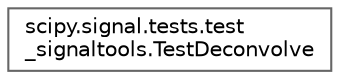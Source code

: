 digraph "Graphical Class Hierarchy"
{
 // LATEX_PDF_SIZE
  bgcolor="transparent";
  edge [fontname=Helvetica,fontsize=10,labelfontname=Helvetica,labelfontsize=10];
  node [fontname=Helvetica,fontsize=10,shape=box,height=0.2,width=0.4];
  rankdir="LR";
  Node0 [id="Node000000",label="scipy.signal.tests.test\l_signaltools.TestDeconvolve",height=0.2,width=0.4,color="grey40", fillcolor="white", style="filled",URL="$d9/d3b/classscipy_1_1signal_1_1tests_1_1test__signaltools_1_1TestDeconvolve.html",tooltip=" "];
}
